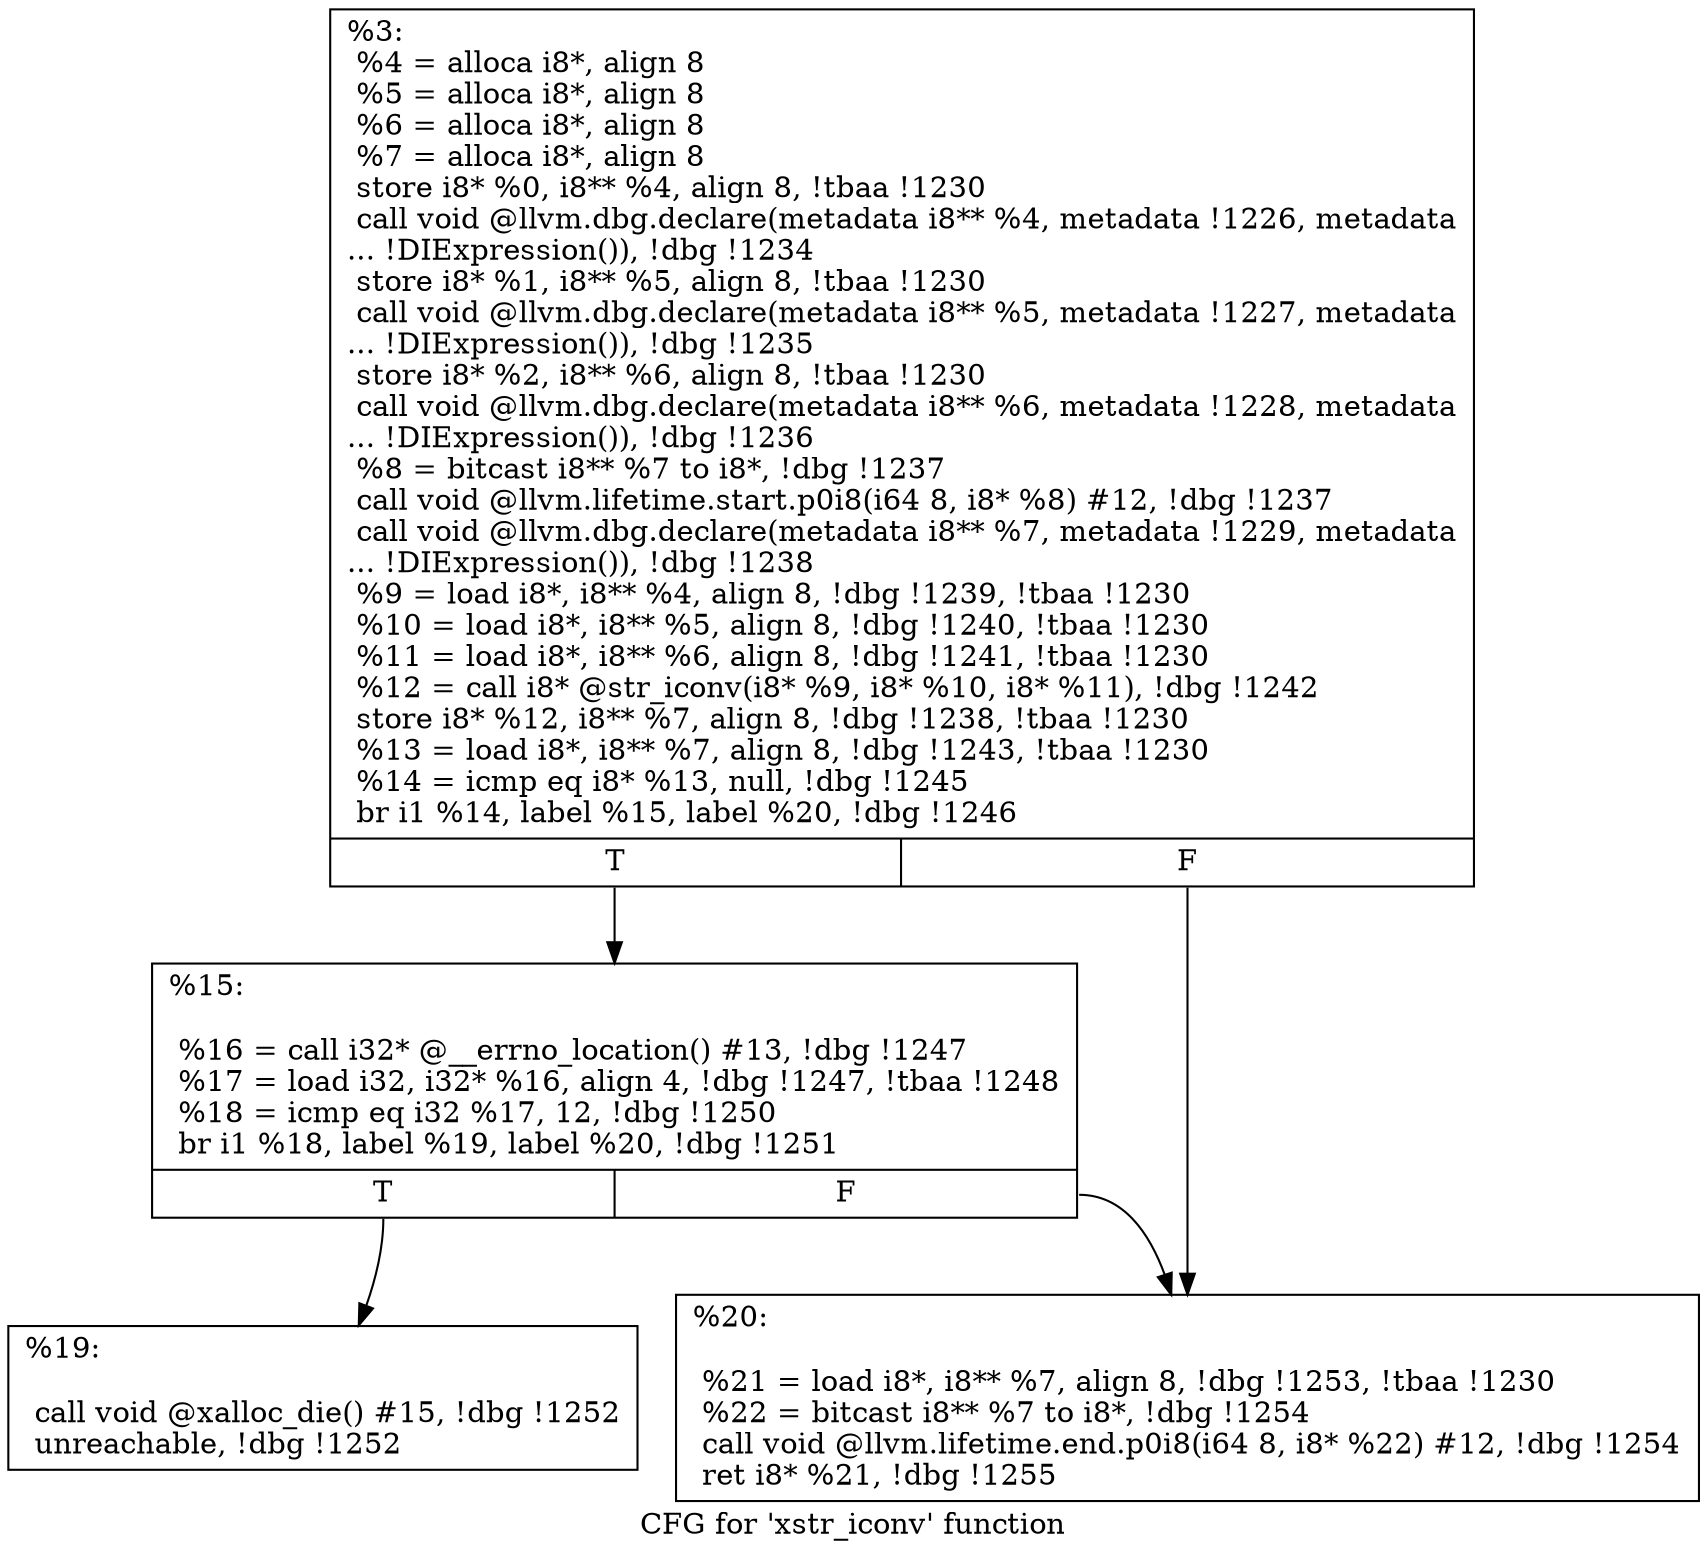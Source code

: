 digraph "CFG for 'xstr_iconv' function" {
	label="CFG for 'xstr_iconv' function";

	Node0x1b41180 [shape=record,label="{%3:\l  %4 = alloca i8*, align 8\l  %5 = alloca i8*, align 8\l  %6 = alloca i8*, align 8\l  %7 = alloca i8*, align 8\l  store i8* %0, i8** %4, align 8, !tbaa !1230\l  call void @llvm.dbg.declare(metadata i8** %4, metadata !1226, metadata\l... !DIExpression()), !dbg !1234\l  store i8* %1, i8** %5, align 8, !tbaa !1230\l  call void @llvm.dbg.declare(metadata i8** %5, metadata !1227, metadata\l... !DIExpression()), !dbg !1235\l  store i8* %2, i8** %6, align 8, !tbaa !1230\l  call void @llvm.dbg.declare(metadata i8** %6, metadata !1228, metadata\l... !DIExpression()), !dbg !1236\l  %8 = bitcast i8** %7 to i8*, !dbg !1237\l  call void @llvm.lifetime.start.p0i8(i64 8, i8* %8) #12, !dbg !1237\l  call void @llvm.dbg.declare(metadata i8** %7, metadata !1229, metadata\l... !DIExpression()), !dbg !1238\l  %9 = load i8*, i8** %4, align 8, !dbg !1239, !tbaa !1230\l  %10 = load i8*, i8** %5, align 8, !dbg !1240, !tbaa !1230\l  %11 = load i8*, i8** %6, align 8, !dbg !1241, !tbaa !1230\l  %12 = call i8* @str_iconv(i8* %9, i8* %10, i8* %11), !dbg !1242\l  store i8* %12, i8** %7, align 8, !dbg !1238, !tbaa !1230\l  %13 = load i8*, i8** %7, align 8, !dbg !1243, !tbaa !1230\l  %14 = icmp eq i8* %13, null, !dbg !1245\l  br i1 %14, label %15, label %20, !dbg !1246\l|{<s0>T|<s1>F}}"];
	Node0x1b41180:s0 -> Node0x1b426f0;
	Node0x1b41180:s1 -> Node0x1b42790;
	Node0x1b426f0 [shape=record,label="{%15:\l\l  %16 = call i32* @__errno_location() #13, !dbg !1247\l  %17 = load i32, i32* %16, align 4, !dbg !1247, !tbaa !1248\l  %18 = icmp eq i32 %17, 12, !dbg !1250\l  br i1 %18, label %19, label %20, !dbg !1251\l|{<s0>T|<s1>F}}"];
	Node0x1b426f0:s0 -> Node0x1b42740;
	Node0x1b426f0:s1 -> Node0x1b42790;
	Node0x1b42740 [shape=record,label="{%19:\l\l  call void @xalloc_die() #15, !dbg !1252\l  unreachable, !dbg !1252\l}"];
	Node0x1b42790 [shape=record,label="{%20:\l\l  %21 = load i8*, i8** %7, align 8, !dbg !1253, !tbaa !1230\l  %22 = bitcast i8** %7 to i8*, !dbg !1254\l  call void @llvm.lifetime.end.p0i8(i64 8, i8* %22) #12, !dbg !1254\l  ret i8* %21, !dbg !1255\l}"];
}
